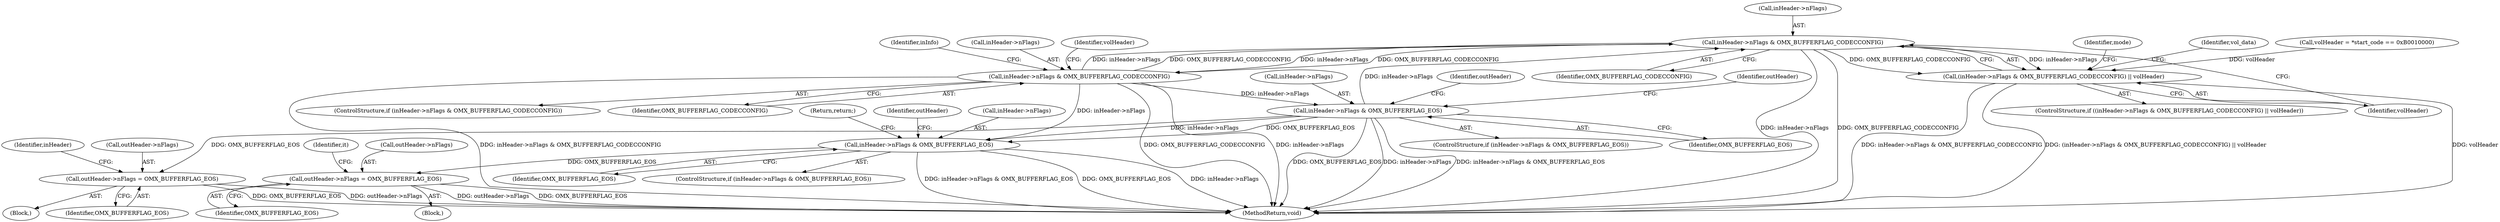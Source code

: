 digraph "0_Android_d2f47191538837e796e2b10c1ff7e1ee35f6e0ab@pointer" {
"1000285" [label="(Call,inHeader->nFlags & OMX_BUFFERFLAG_CODECCONFIG)"];
"1000521" [label="(Call,inHeader->nFlags & OMX_BUFFERFLAG_EOS)"];
"1000367" [label="(Call,inHeader->nFlags & OMX_BUFFERFLAG_CODECCONFIG)"];
"1000285" [label="(Call,inHeader->nFlags & OMX_BUFFERFLAG_CODECCONFIG)"];
"1000284" [label="(Call,(inHeader->nFlags & OMX_BUFFERFLAG_CODECCONFIG) || volHeader)"];
"1000187" [label="(Call,inHeader->nFlags & OMX_BUFFERFLAG_EOS)"];
"1000198" [label="(Call,outHeader->nFlags = OMX_BUFFERFLAG_EOS)"];
"1000527" [label="(Call,outHeader->nFlags = OMX_BUFFERFLAG_EOS)"];
"1000289" [label="(Identifier,OMX_BUFFERFLAG_CODECCONFIG)"];
"1000615" [label="(MethodReturn,void)"];
"1000284" [label="(Call,(inHeader->nFlags & OMX_BUFFERFLAG_CODECCONFIG) || volHeader)"];
"1000522" [label="(Call,inHeader->nFlags)"];
"1000529" [label="(Identifier,outHeader)"];
"1000237" [label="(Return,return;)"];
"1000528" [label="(Call,outHeader->nFlags)"];
"1000283" [label="(ControlStructure,if ((inHeader->nFlags & OMX_BUFFERFLAG_CODECCONFIG) || volHeader))"];
"1000285" [label="(Call,inHeader->nFlags & OMX_BUFFERFLAG_CODECCONFIG)"];
"1000375" [label="(Identifier,inInfo)"];
"1000191" [label="(Identifier,OMX_BUFFERFLAG_EOS)"];
"1000198" [label="(Call,outHeader->nFlags = OMX_BUFFERFLAG_EOS)"];
"1000366" [label="(ControlStructure,if (inHeader->nFlags & OMX_BUFFERFLAG_CODECCONFIG))"];
"1000368" [label="(Call,inHeader->nFlags)"];
"1000255" [label="(Call,volHeader = *start_code == 0xB0010000)"];
"1000195" [label="(Identifier,outHeader)"];
"1000531" [label="(Identifier,OMX_BUFFERFLAG_EOS)"];
"1000520" [label="(ControlStructure,if (inHeader->nFlags & OMX_BUFFERFLAG_EOS))"];
"1000188" [label="(Call,inHeader->nFlags)"];
"1000367" [label="(Call,inHeader->nFlags & OMX_BUFFERFLAG_CODECCONFIG)"];
"1000187" [label="(Call,inHeader->nFlags & OMX_BUFFERFLAG_EOS)"];
"1000521" [label="(Call,inHeader->nFlags & OMX_BUFFERFLAG_EOS)"];
"1000525" [label="(Identifier,OMX_BUFFERFLAG_EOS)"];
"1000527" [label="(Call,outHeader->nFlags = OMX_BUFFERFLAG_EOS)"];
"1000304" [label="(Identifier,mode)"];
"1000390" [label="(Identifier,volHeader)"];
"1000192" [label="(Block,)"];
"1000202" [label="(Identifier,OMX_BUFFERFLAG_EOS)"];
"1000294" [label="(Identifier,vol_data)"];
"1000290" [label="(Identifier,volHeader)"];
"1000526" [label="(Block,)"];
"1000371" [label="(Identifier,OMX_BUFFERFLAG_CODECCONFIG)"];
"1000186" [label="(ControlStructure,if (inHeader->nFlags & OMX_BUFFERFLAG_EOS))"];
"1000542" [label="(Identifier,inHeader)"];
"1000286" [label="(Call,inHeader->nFlags)"];
"1000205" [label="(Identifier,it)"];
"1000199" [label="(Call,outHeader->nFlags)"];
"1000536" [label="(Identifier,outHeader)"];
"1000285" -> "1000284"  [label="AST: "];
"1000285" -> "1000289"  [label="CFG: "];
"1000286" -> "1000285"  [label="AST: "];
"1000289" -> "1000285"  [label="AST: "];
"1000290" -> "1000285"  [label="CFG: "];
"1000284" -> "1000285"  [label="CFG: "];
"1000285" -> "1000615"  [label="DDG: inHeader->nFlags"];
"1000285" -> "1000615"  [label="DDG: OMX_BUFFERFLAG_CODECCONFIG"];
"1000285" -> "1000284"  [label="DDG: inHeader->nFlags"];
"1000285" -> "1000284"  [label="DDG: OMX_BUFFERFLAG_CODECCONFIG"];
"1000521" -> "1000285"  [label="DDG: inHeader->nFlags"];
"1000367" -> "1000285"  [label="DDG: inHeader->nFlags"];
"1000367" -> "1000285"  [label="DDG: OMX_BUFFERFLAG_CODECCONFIG"];
"1000285" -> "1000367"  [label="DDG: inHeader->nFlags"];
"1000285" -> "1000367"  [label="DDG: OMX_BUFFERFLAG_CODECCONFIG"];
"1000521" -> "1000520"  [label="AST: "];
"1000521" -> "1000525"  [label="CFG: "];
"1000522" -> "1000521"  [label="AST: "];
"1000525" -> "1000521"  [label="AST: "];
"1000529" -> "1000521"  [label="CFG: "];
"1000536" -> "1000521"  [label="CFG: "];
"1000521" -> "1000615"  [label="DDG: OMX_BUFFERFLAG_EOS"];
"1000521" -> "1000615"  [label="DDG: inHeader->nFlags"];
"1000521" -> "1000615"  [label="DDG: inHeader->nFlags & OMX_BUFFERFLAG_EOS"];
"1000521" -> "1000187"  [label="DDG: inHeader->nFlags"];
"1000521" -> "1000187"  [label="DDG: OMX_BUFFERFLAG_EOS"];
"1000367" -> "1000521"  [label="DDG: inHeader->nFlags"];
"1000521" -> "1000527"  [label="DDG: OMX_BUFFERFLAG_EOS"];
"1000367" -> "1000366"  [label="AST: "];
"1000367" -> "1000371"  [label="CFG: "];
"1000368" -> "1000367"  [label="AST: "];
"1000371" -> "1000367"  [label="AST: "];
"1000375" -> "1000367"  [label="CFG: "];
"1000390" -> "1000367"  [label="CFG: "];
"1000367" -> "1000615"  [label="DDG: inHeader->nFlags"];
"1000367" -> "1000615"  [label="DDG: inHeader->nFlags & OMX_BUFFERFLAG_CODECCONFIG"];
"1000367" -> "1000615"  [label="DDG: OMX_BUFFERFLAG_CODECCONFIG"];
"1000367" -> "1000187"  [label="DDG: inHeader->nFlags"];
"1000284" -> "1000283"  [label="AST: "];
"1000284" -> "1000290"  [label="CFG: "];
"1000290" -> "1000284"  [label="AST: "];
"1000294" -> "1000284"  [label="CFG: "];
"1000304" -> "1000284"  [label="CFG: "];
"1000284" -> "1000615"  [label="DDG: inHeader->nFlags & OMX_BUFFERFLAG_CODECCONFIG"];
"1000284" -> "1000615"  [label="DDG: (inHeader->nFlags & OMX_BUFFERFLAG_CODECCONFIG) || volHeader"];
"1000284" -> "1000615"  [label="DDG: volHeader"];
"1000255" -> "1000284"  [label="DDG: volHeader"];
"1000187" -> "1000186"  [label="AST: "];
"1000187" -> "1000191"  [label="CFG: "];
"1000188" -> "1000187"  [label="AST: "];
"1000191" -> "1000187"  [label="AST: "];
"1000195" -> "1000187"  [label="CFG: "];
"1000237" -> "1000187"  [label="CFG: "];
"1000187" -> "1000615"  [label="DDG: inHeader->nFlags"];
"1000187" -> "1000615"  [label="DDG: inHeader->nFlags & OMX_BUFFERFLAG_EOS"];
"1000187" -> "1000615"  [label="DDG: OMX_BUFFERFLAG_EOS"];
"1000187" -> "1000198"  [label="DDG: OMX_BUFFERFLAG_EOS"];
"1000198" -> "1000192"  [label="AST: "];
"1000198" -> "1000202"  [label="CFG: "];
"1000199" -> "1000198"  [label="AST: "];
"1000202" -> "1000198"  [label="AST: "];
"1000205" -> "1000198"  [label="CFG: "];
"1000198" -> "1000615"  [label="DDG: outHeader->nFlags"];
"1000198" -> "1000615"  [label="DDG: OMX_BUFFERFLAG_EOS"];
"1000527" -> "1000526"  [label="AST: "];
"1000527" -> "1000531"  [label="CFG: "];
"1000528" -> "1000527"  [label="AST: "];
"1000531" -> "1000527"  [label="AST: "];
"1000542" -> "1000527"  [label="CFG: "];
"1000527" -> "1000615"  [label="DDG: outHeader->nFlags"];
"1000527" -> "1000615"  [label="DDG: OMX_BUFFERFLAG_EOS"];
}
